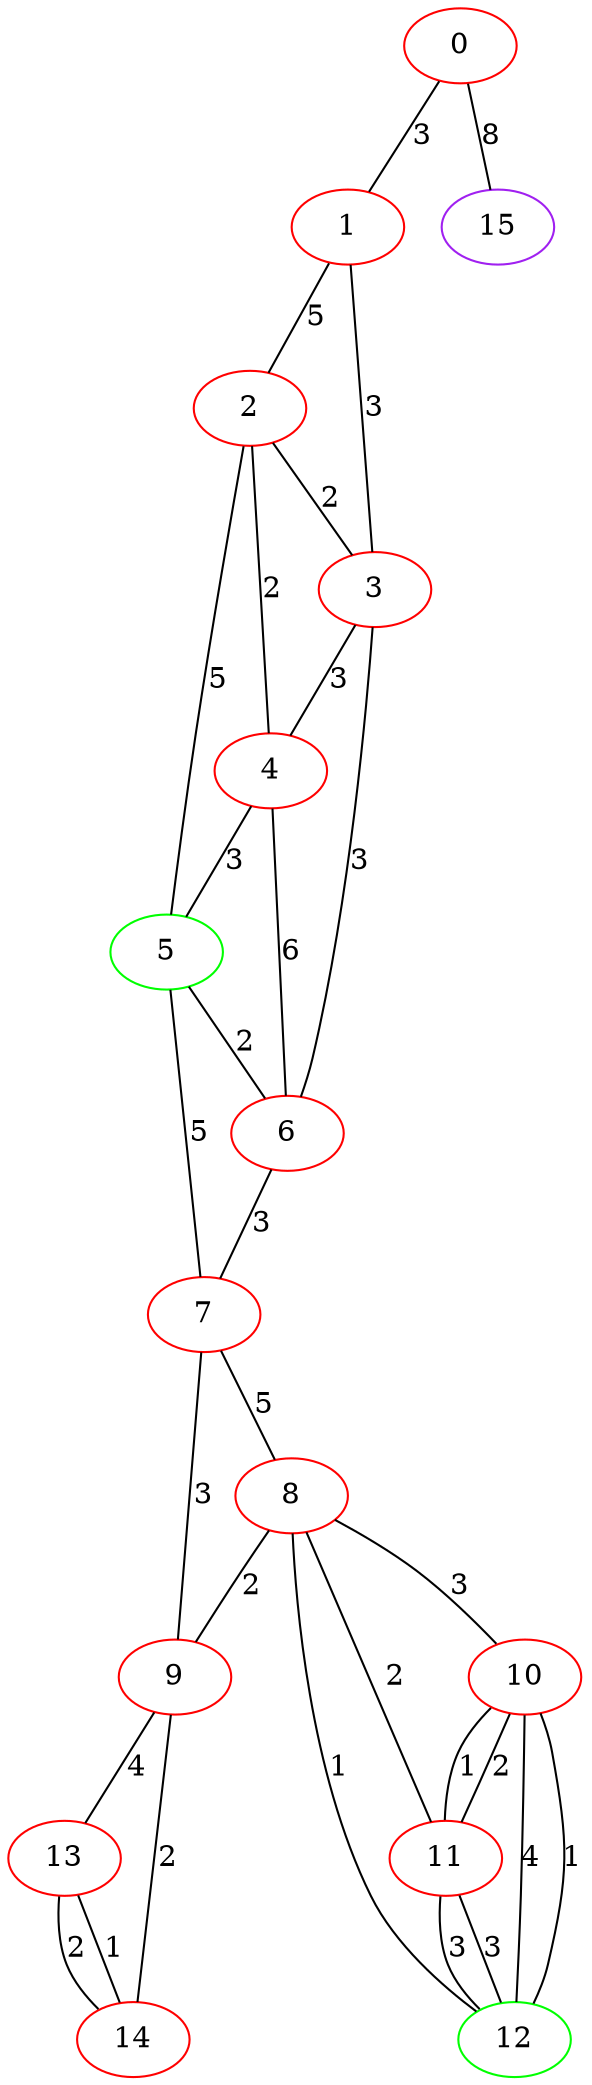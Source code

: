 graph "" {
0 [color=red, weight=1];
1 [color=red, weight=1];
2 [color=red, weight=1];
3 [color=red, weight=1];
4 [color=red, weight=1];
5 [color=green, weight=2];
6 [color=red, weight=1];
7 [color=red, weight=1];
8 [color=red, weight=1];
9 [color=red, weight=1];
10 [color=red, weight=1];
11 [color=red, weight=1];
12 [color=green, weight=2];
13 [color=red, weight=1];
14 [color=red, weight=1];
15 [color=purple, weight=4];
0 -- 1  [key=0, label=3];
0 -- 15  [key=0, label=8];
1 -- 2  [key=0, label=5];
1 -- 3  [key=0, label=3];
2 -- 3  [key=0, label=2];
2 -- 4  [key=0, label=2];
2 -- 5  [key=0, label=5];
3 -- 4  [key=0, label=3];
3 -- 6  [key=0, label=3];
4 -- 5  [key=0, label=3];
4 -- 6  [key=0, label=6];
5 -- 6  [key=0, label=2];
5 -- 7  [key=0, label=5];
6 -- 7  [key=0, label=3];
7 -- 8  [key=0, label=5];
7 -- 9  [key=0, label=3];
8 -- 9  [key=0, label=2];
8 -- 10  [key=0, label=3];
8 -- 11  [key=0, label=2];
8 -- 12  [key=0, label=1];
9 -- 13  [key=0, label=4];
9 -- 14  [key=0, label=2];
10 -- 11  [key=0, label=1];
10 -- 11  [key=1, label=2];
10 -- 12  [key=0, label=4];
10 -- 12  [key=1, label=1];
11 -- 12  [key=0, label=3];
11 -- 12  [key=1, label=3];
13 -- 14  [key=0, label=2];
13 -- 14  [key=1, label=1];
}

